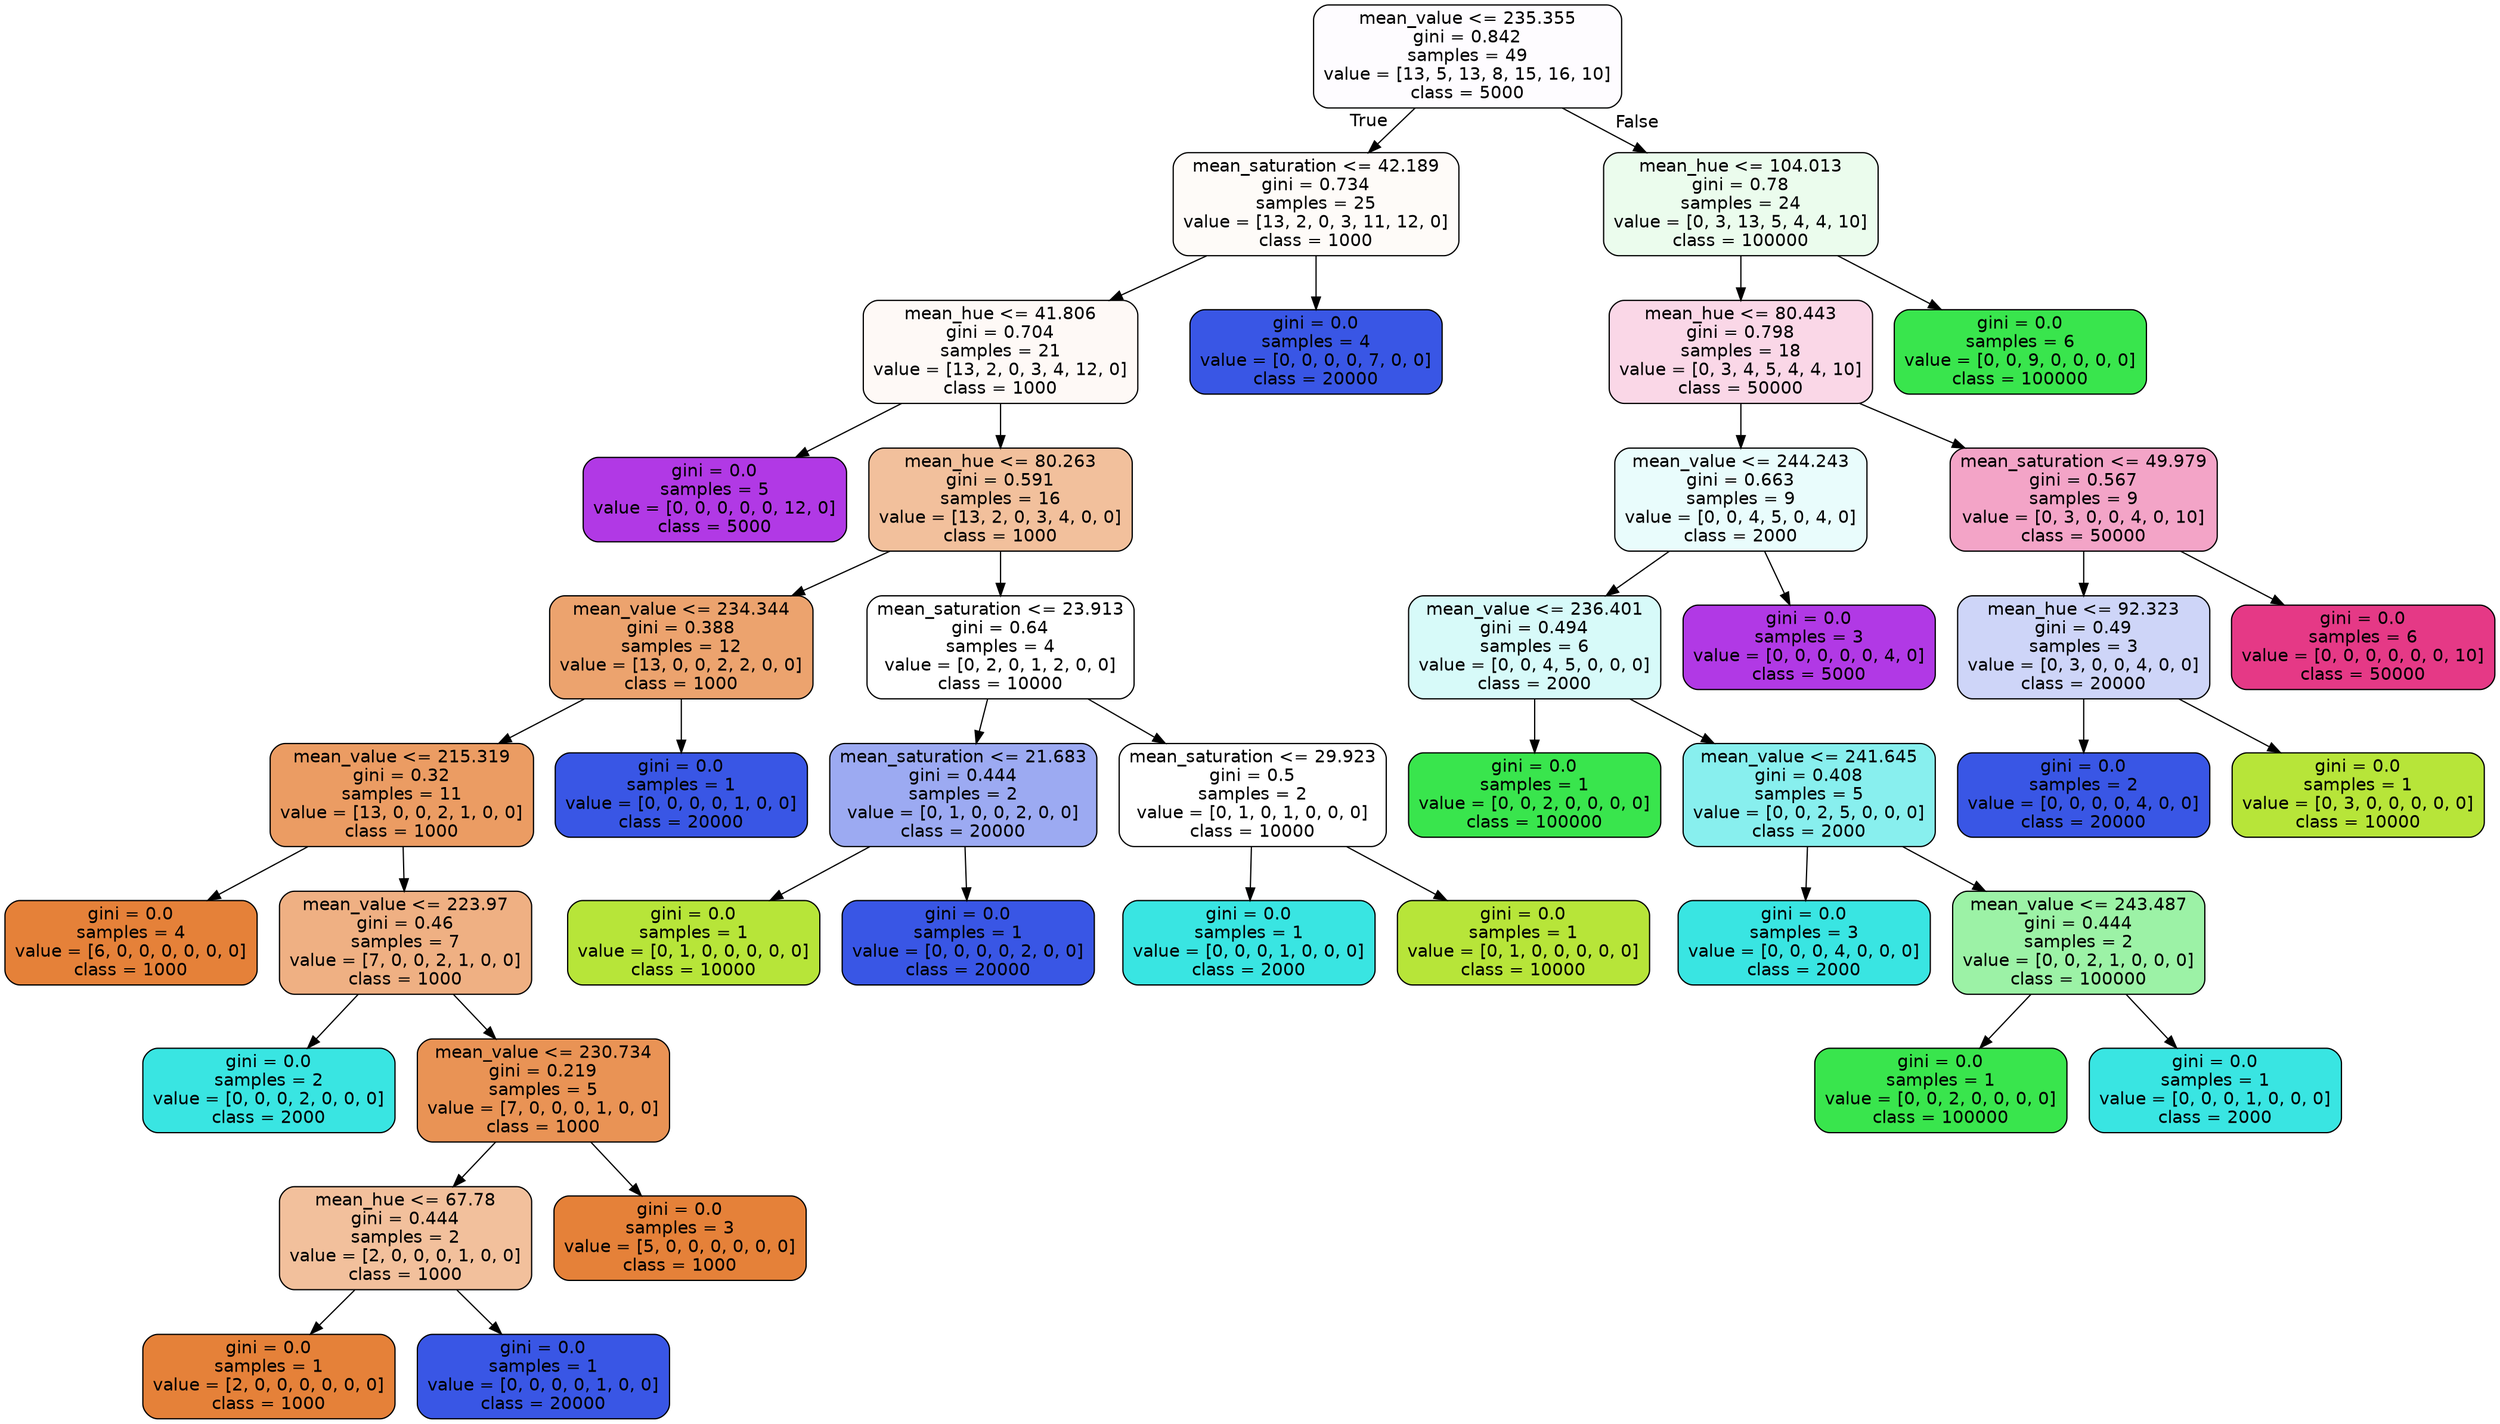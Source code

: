 digraph Tree {
node [shape=box, style="filled, rounded", color="black", fontname="helvetica"] ;
edge [fontname="helvetica"] ;
0 [label="mean_value <= 235.355\ngini = 0.842\nsamples = 49\nvalue = [13, 5, 13, 8, 15, 16, 10]\nclass = 5000", fillcolor="#fefcff"] ;
1 [label="mean_saturation <= 42.189\ngini = 0.734\nsamples = 25\nvalue = [13, 2, 0, 3, 11, 12, 0]\nclass = 1000", fillcolor="#fefbf8"] ;
0 -> 1 [labeldistance=2.5, labelangle=45, headlabel="True"] ;
2 [label="mean_hue <= 41.806\ngini = 0.704\nsamples = 21\nvalue = [13, 2, 0, 3, 4, 12, 0]\nclass = 1000", fillcolor="#fef9f6"] ;
1 -> 2 ;
3 [label="gini = 0.0\nsamples = 5\nvalue = [0, 0, 0, 0, 0, 12, 0]\nclass = 5000", fillcolor="#b139e5"] ;
2 -> 3 ;
4 [label="mean_hue <= 80.263\ngini = 0.591\nsamples = 16\nvalue = [13, 2, 0, 3, 4, 0, 0]\nclass = 1000", fillcolor="#f2c09c"] ;
2 -> 4 ;
5 [label="mean_value <= 234.344\ngini = 0.388\nsamples = 12\nvalue = [13, 0, 0, 2, 2, 0, 0]\nclass = 1000", fillcolor="#eca36e"] ;
4 -> 5 ;
6 [label="mean_value <= 215.319\ngini = 0.32\nsamples = 11\nvalue = [13, 0, 0, 2, 1, 0, 0]\nclass = 1000", fillcolor="#eb9c63"] ;
5 -> 6 ;
7 [label="gini = 0.0\nsamples = 4\nvalue = [6, 0, 0, 0, 0, 0, 0]\nclass = 1000", fillcolor="#e58139"] ;
6 -> 7 ;
8 [label="mean_value <= 223.97\ngini = 0.46\nsamples = 7\nvalue = [7, 0, 0, 2, 1, 0, 0]\nclass = 1000", fillcolor="#efb083"] ;
6 -> 8 ;
9 [label="gini = 0.0\nsamples = 2\nvalue = [0, 0, 0, 2, 0, 0, 0]\nclass = 2000", fillcolor="#39e5e2"] ;
8 -> 9 ;
10 [label="mean_value <= 230.734\ngini = 0.219\nsamples = 5\nvalue = [7, 0, 0, 0, 1, 0, 0]\nclass = 1000", fillcolor="#e99355"] ;
8 -> 10 ;
11 [label="mean_hue <= 67.78\ngini = 0.444\nsamples = 2\nvalue = [2, 0, 0, 0, 1, 0, 0]\nclass = 1000", fillcolor="#f2c09c"] ;
10 -> 11 ;
12 [label="gini = 0.0\nsamples = 1\nvalue = [2, 0, 0, 0, 0, 0, 0]\nclass = 1000", fillcolor="#e58139"] ;
11 -> 12 ;
13 [label="gini = 0.0\nsamples = 1\nvalue = [0, 0, 0, 0, 1, 0, 0]\nclass = 20000", fillcolor="#3956e5"] ;
11 -> 13 ;
14 [label="gini = 0.0\nsamples = 3\nvalue = [5, 0, 0, 0, 0, 0, 0]\nclass = 1000", fillcolor="#e58139"] ;
10 -> 14 ;
15 [label="gini = 0.0\nsamples = 1\nvalue = [0, 0, 0, 0, 1, 0, 0]\nclass = 20000", fillcolor="#3956e5"] ;
5 -> 15 ;
16 [label="mean_saturation <= 23.913\ngini = 0.64\nsamples = 4\nvalue = [0, 2, 0, 1, 2, 0, 0]\nclass = 10000", fillcolor="#ffffff"] ;
4 -> 16 ;
17 [label="mean_saturation <= 21.683\ngini = 0.444\nsamples = 2\nvalue = [0, 1, 0, 0, 2, 0, 0]\nclass = 20000", fillcolor="#9caaf2"] ;
16 -> 17 ;
18 [label="gini = 0.0\nsamples = 1\nvalue = [0, 1, 0, 0, 0, 0, 0]\nclass = 10000", fillcolor="#b7e539"] ;
17 -> 18 ;
19 [label="gini = 0.0\nsamples = 1\nvalue = [0, 0, 0, 0, 2, 0, 0]\nclass = 20000", fillcolor="#3956e5"] ;
17 -> 19 ;
20 [label="mean_saturation <= 29.923\ngini = 0.5\nsamples = 2\nvalue = [0, 1, 0, 1, 0, 0, 0]\nclass = 10000", fillcolor="#ffffff"] ;
16 -> 20 ;
21 [label="gini = 0.0\nsamples = 1\nvalue = [0, 0, 0, 1, 0, 0, 0]\nclass = 2000", fillcolor="#39e5e2"] ;
20 -> 21 ;
22 [label="gini = 0.0\nsamples = 1\nvalue = [0, 1, 0, 0, 0, 0, 0]\nclass = 10000", fillcolor="#b7e539"] ;
20 -> 22 ;
23 [label="gini = 0.0\nsamples = 4\nvalue = [0, 0, 0, 0, 7, 0, 0]\nclass = 20000", fillcolor="#3956e5"] ;
1 -> 23 ;
24 [label="mean_hue <= 104.013\ngini = 0.78\nsamples = 24\nvalue = [0, 3, 13, 5, 4, 4, 10]\nclass = 100000", fillcolor="#ebfced"] ;
0 -> 24 [labeldistance=2.5, labelangle=-45, headlabel="False"] ;
25 [label="mean_hue <= 80.443\ngini = 0.798\nsamples = 18\nvalue = [0, 3, 4, 5, 4, 4, 10]\nclass = 50000", fillcolor="#fad7e7"] ;
24 -> 25 ;
26 [label="mean_value <= 244.243\ngini = 0.663\nsamples = 9\nvalue = [0, 0, 4, 5, 0, 4, 0]\nclass = 2000", fillcolor="#e9fcfc"] ;
25 -> 26 ;
27 [label="mean_value <= 236.401\ngini = 0.494\nsamples = 6\nvalue = [0, 0, 4, 5, 0, 0, 0]\nclass = 2000", fillcolor="#d7faf9"] ;
26 -> 27 ;
28 [label="gini = 0.0\nsamples = 1\nvalue = [0, 0, 2, 0, 0, 0, 0]\nclass = 100000", fillcolor="#39e54d"] ;
27 -> 28 ;
29 [label="mean_value <= 241.645\ngini = 0.408\nsamples = 5\nvalue = [0, 0, 2, 5, 0, 0, 0]\nclass = 2000", fillcolor="#88efee"] ;
27 -> 29 ;
30 [label="gini = 0.0\nsamples = 3\nvalue = [0, 0, 0, 4, 0, 0, 0]\nclass = 2000", fillcolor="#39e5e2"] ;
29 -> 30 ;
31 [label="mean_value <= 243.487\ngini = 0.444\nsamples = 2\nvalue = [0, 0, 2, 1, 0, 0, 0]\nclass = 100000", fillcolor="#9cf2a6"] ;
29 -> 31 ;
32 [label="gini = 0.0\nsamples = 1\nvalue = [0, 0, 2, 0, 0, 0, 0]\nclass = 100000", fillcolor="#39e54d"] ;
31 -> 32 ;
33 [label="gini = 0.0\nsamples = 1\nvalue = [0, 0, 0, 1, 0, 0, 0]\nclass = 2000", fillcolor="#39e5e2"] ;
31 -> 33 ;
34 [label="gini = 0.0\nsamples = 3\nvalue = [0, 0, 0, 0, 0, 4, 0]\nclass = 5000", fillcolor="#b139e5"] ;
26 -> 34 ;
35 [label="mean_saturation <= 49.979\ngini = 0.567\nsamples = 9\nvalue = [0, 3, 0, 0, 4, 0, 10]\nclass = 50000", fillcolor="#f3a4c7"] ;
25 -> 35 ;
36 [label="mean_hue <= 92.323\ngini = 0.49\nsamples = 3\nvalue = [0, 3, 0, 0, 4, 0, 0]\nclass = 20000", fillcolor="#ced5f8"] ;
35 -> 36 ;
37 [label="gini = 0.0\nsamples = 2\nvalue = [0, 0, 0, 0, 4, 0, 0]\nclass = 20000", fillcolor="#3956e5"] ;
36 -> 37 ;
38 [label="gini = 0.0\nsamples = 1\nvalue = [0, 3, 0, 0, 0, 0, 0]\nclass = 10000", fillcolor="#b7e539"] ;
36 -> 38 ;
39 [label="gini = 0.0\nsamples = 6\nvalue = [0, 0, 0, 0, 0, 0, 10]\nclass = 50000", fillcolor="#e53986"] ;
35 -> 39 ;
40 [label="gini = 0.0\nsamples = 6\nvalue = [0, 0, 9, 0, 0, 0, 0]\nclass = 100000", fillcolor="#39e54d"] ;
24 -> 40 ;
}